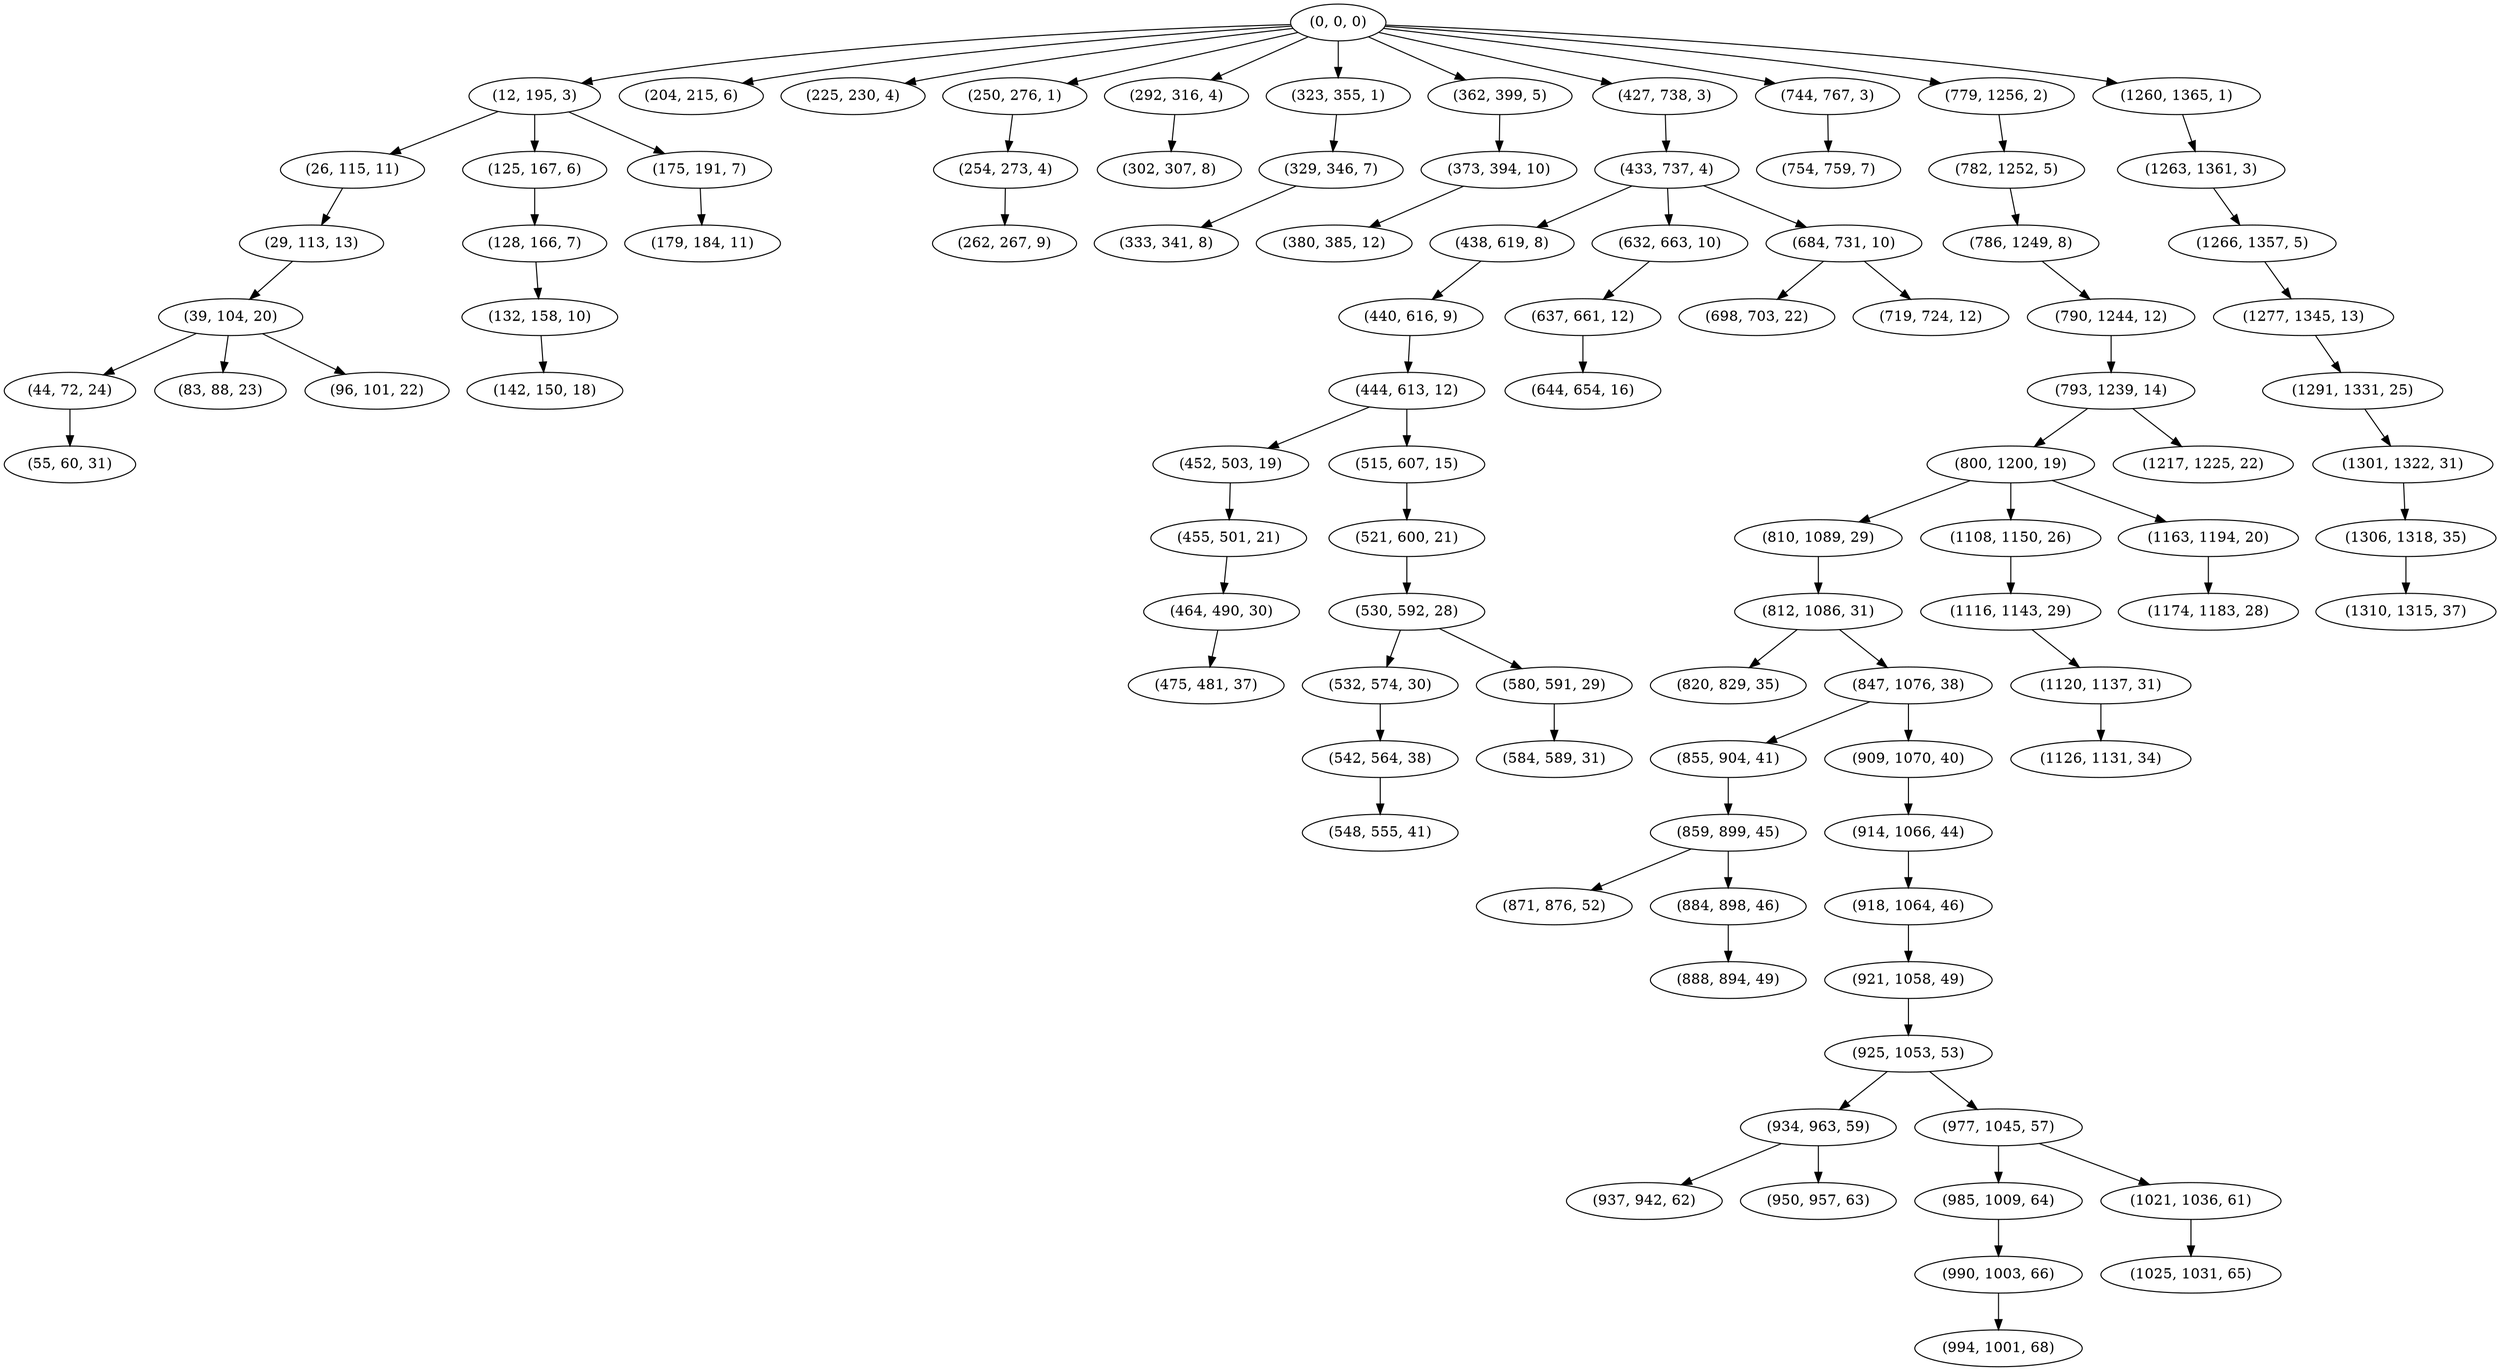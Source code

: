 digraph tree {
    "(0, 0, 0)";
    "(12, 195, 3)";
    "(26, 115, 11)";
    "(29, 113, 13)";
    "(39, 104, 20)";
    "(44, 72, 24)";
    "(55, 60, 31)";
    "(83, 88, 23)";
    "(96, 101, 22)";
    "(125, 167, 6)";
    "(128, 166, 7)";
    "(132, 158, 10)";
    "(142, 150, 18)";
    "(175, 191, 7)";
    "(179, 184, 11)";
    "(204, 215, 6)";
    "(225, 230, 4)";
    "(250, 276, 1)";
    "(254, 273, 4)";
    "(262, 267, 9)";
    "(292, 316, 4)";
    "(302, 307, 8)";
    "(323, 355, 1)";
    "(329, 346, 7)";
    "(333, 341, 8)";
    "(362, 399, 5)";
    "(373, 394, 10)";
    "(380, 385, 12)";
    "(427, 738, 3)";
    "(433, 737, 4)";
    "(438, 619, 8)";
    "(440, 616, 9)";
    "(444, 613, 12)";
    "(452, 503, 19)";
    "(455, 501, 21)";
    "(464, 490, 30)";
    "(475, 481, 37)";
    "(515, 607, 15)";
    "(521, 600, 21)";
    "(530, 592, 28)";
    "(532, 574, 30)";
    "(542, 564, 38)";
    "(548, 555, 41)";
    "(580, 591, 29)";
    "(584, 589, 31)";
    "(632, 663, 10)";
    "(637, 661, 12)";
    "(644, 654, 16)";
    "(684, 731, 10)";
    "(698, 703, 22)";
    "(719, 724, 12)";
    "(744, 767, 3)";
    "(754, 759, 7)";
    "(779, 1256, 2)";
    "(782, 1252, 5)";
    "(786, 1249, 8)";
    "(790, 1244, 12)";
    "(793, 1239, 14)";
    "(800, 1200, 19)";
    "(810, 1089, 29)";
    "(812, 1086, 31)";
    "(820, 829, 35)";
    "(847, 1076, 38)";
    "(855, 904, 41)";
    "(859, 899, 45)";
    "(871, 876, 52)";
    "(884, 898, 46)";
    "(888, 894, 49)";
    "(909, 1070, 40)";
    "(914, 1066, 44)";
    "(918, 1064, 46)";
    "(921, 1058, 49)";
    "(925, 1053, 53)";
    "(934, 963, 59)";
    "(937, 942, 62)";
    "(950, 957, 63)";
    "(977, 1045, 57)";
    "(985, 1009, 64)";
    "(990, 1003, 66)";
    "(994, 1001, 68)";
    "(1021, 1036, 61)";
    "(1025, 1031, 65)";
    "(1108, 1150, 26)";
    "(1116, 1143, 29)";
    "(1120, 1137, 31)";
    "(1126, 1131, 34)";
    "(1163, 1194, 20)";
    "(1174, 1183, 28)";
    "(1217, 1225, 22)";
    "(1260, 1365, 1)";
    "(1263, 1361, 3)";
    "(1266, 1357, 5)";
    "(1277, 1345, 13)";
    "(1291, 1331, 25)";
    "(1301, 1322, 31)";
    "(1306, 1318, 35)";
    "(1310, 1315, 37)";
    "(0, 0, 0)" -> "(12, 195, 3)";
    "(0, 0, 0)" -> "(204, 215, 6)";
    "(0, 0, 0)" -> "(225, 230, 4)";
    "(0, 0, 0)" -> "(250, 276, 1)";
    "(0, 0, 0)" -> "(292, 316, 4)";
    "(0, 0, 0)" -> "(323, 355, 1)";
    "(0, 0, 0)" -> "(362, 399, 5)";
    "(0, 0, 0)" -> "(427, 738, 3)";
    "(0, 0, 0)" -> "(744, 767, 3)";
    "(0, 0, 0)" -> "(779, 1256, 2)";
    "(0, 0, 0)" -> "(1260, 1365, 1)";
    "(12, 195, 3)" -> "(26, 115, 11)";
    "(12, 195, 3)" -> "(125, 167, 6)";
    "(12, 195, 3)" -> "(175, 191, 7)";
    "(26, 115, 11)" -> "(29, 113, 13)";
    "(29, 113, 13)" -> "(39, 104, 20)";
    "(39, 104, 20)" -> "(44, 72, 24)";
    "(39, 104, 20)" -> "(83, 88, 23)";
    "(39, 104, 20)" -> "(96, 101, 22)";
    "(44, 72, 24)" -> "(55, 60, 31)";
    "(125, 167, 6)" -> "(128, 166, 7)";
    "(128, 166, 7)" -> "(132, 158, 10)";
    "(132, 158, 10)" -> "(142, 150, 18)";
    "(175, 191, 7)" -> "(179, 184, 11)";
    "(250, 276, 1)" -> "(254, 273, 4)";
    "(254, 273, 4)" -> "(262, 267, 9)";
    "(292, 316, 4)" -> "(302, 307, 8)";
    "(323, 355, 1)" -> "(329, 346, 7)";
    "(329, 346, 7)" -> "(333, 341, 8)";
    "(362, 399, 5)" -> "(373, 394, 10)";
    "(373, 394, 10)" -> "(380, 385, 12)";
    "(427, 738, 3)" -> "(433, 737, 4)";
    "(433, 737, 4)" -> "(438, 619, 8)";
    "(433, 737, 4)" -> "(632, 663, 10)";
    "(433, 737, 4)" -> "(684, 731, 10)";
    "(438, 619, 8)" -> "(440, 616, 9)";
    "(440, 616, 9)" -> "(444, 613, 12)";
    "(444, 613, 12)" -> "(452, 503, 19)";
    "(444, 613, 12)" -> "(515, 607, 15)";
    "(452, 503, 19)" -> "(455, 501, 21)";
    "(455, 501, 21)" -> "(464, 490, 30)";
    "(464, 490, 30)" -> "(475, 481, 37)";
    "(515, 607, 15)" -> "(521, 600, 21)";
    "(521, 600, 21)" -> "(530, 592, 28)";
    "(530, 592, 28)" -> "(532, 574, 30)";
    "(530, 592, 28)" -> "(580, 591, 29)";
    "(532, 574, 30)" -> "(542, 564, 38)";
    "(542, 564, 38)" -> "(548, 555, 41)";
    "(580, 591, 29)" -> "(584, 589, 31)";
    "(632, 663, 10)" -> "(637, 661, 12)";
    "(637, 661, 12)" -> "(644, 654, 16)";
    "(684, 731, 10)" -> "(698, 703, 22)";
    "(684, 731, 10)" -> "(719, 724, 12)";
    "(744, 767, 3)" -> "(754, 759, 7)";
    "(779, 1256, 2)" -> "(782, 1252, 5)";
    "(782, 1252, 5)" -> "(786, 1249, 8)";
    "(786, 1249, 8)" -> "(790, 1244, 12)";
    "(790, 1244, 12)" -> "(793, 1239, 14)";
    "(793, 1239, 14)" -> "(800, 1200, 19)";
    "(793, 1239, 14)" -> "(1217, 1225, 22)";
    "(800, 1200, 19)" -> "(810, 1089, 29)";
    "(800, 1200, 19)" -> "(1108, 1150, 26)";
    "(800, 1200, 19)" -> "(1163, 1194, 20)";
    "(810, 1089, 29)" -> "(812, 1086, 31)";
    "(812, 1086, 31)" -> "(820, 829, 35)";
    "(812, 1086, 31)" -> "(847, 1076, 38)";
    "(847, 1076, 38)" -> "(855, 904, 41)";
    "(847, 1076, 38)" -> "(909, 1070, 40)";
    "(855, 904, 41)" -> "(859, 899, 45)";
    "(859, 899, 45)" -> "(871, 876, 52)";
    "(859, 899, 45)" -> "(884, 898, 46)";
    "(884, 898, 46)" -> "(888, 894, 49)";
    "(909, 1070, 40)" -> "(914, 1066, 44)";
    "(914, 1066, 44)" -> "(918, 1064, 46)";
    "(918, 1064, 46)" -> "(921, 1058, 49)";
    "(921, 1058, 49)" -> "(925, 1053, 53)";
    "(925, 1053, 53)" -> "(934, 963, 59)";
    "(925, 1053, 53)" -> "(977, 1045, 57)";
    "(934, 963, 59)" -> "(937, 942, 62)";
    "(934, 963, 59)" -> "(950, 957, 63)";
    "(977, 1045, 57)" -> "(985, 1009, 64)";
    "(977, 1045, 57)" -> "(1021, 1036, 61)";
    "(985, 1009, 64)" -> "(990, 1003, 66)";
    "(990, 1003, 66)" -> "(994, 1001, 68)";
    "(1021, 1036, 61)" -> "(1025, 1031, 65)";
    "(1108, 1150, 26)" -> "(1116, 1143, 29)";
    "(1116, 1143, 29)" -> "(1120, 1137, 31)";
    "(1120, 1137, 31)" -> "(1126, 1131, 34)";
    "(1163, 1194, 20)" -> "(1174, 1183, 28)";
    "(1260, 1365, 1)" -> "(1263, 1361, 3)";
    "(1263, 1361, 3)" -> "(1266, 1357, 5)";
    "(1266, 1357, 5)" -> "(1277, 1345, 13)";
    "(1277, 1345, 13)" -> "(1291, 1331, 25)";
    "(1291, 1331, 25)" -> "(1301, 1322, 31)";
    "(1301, 1322, 31)" -> "(1306, 1318, 35)";
    "(1306, 1318, 35)" -> "(1310, 1315, 37)";
}
